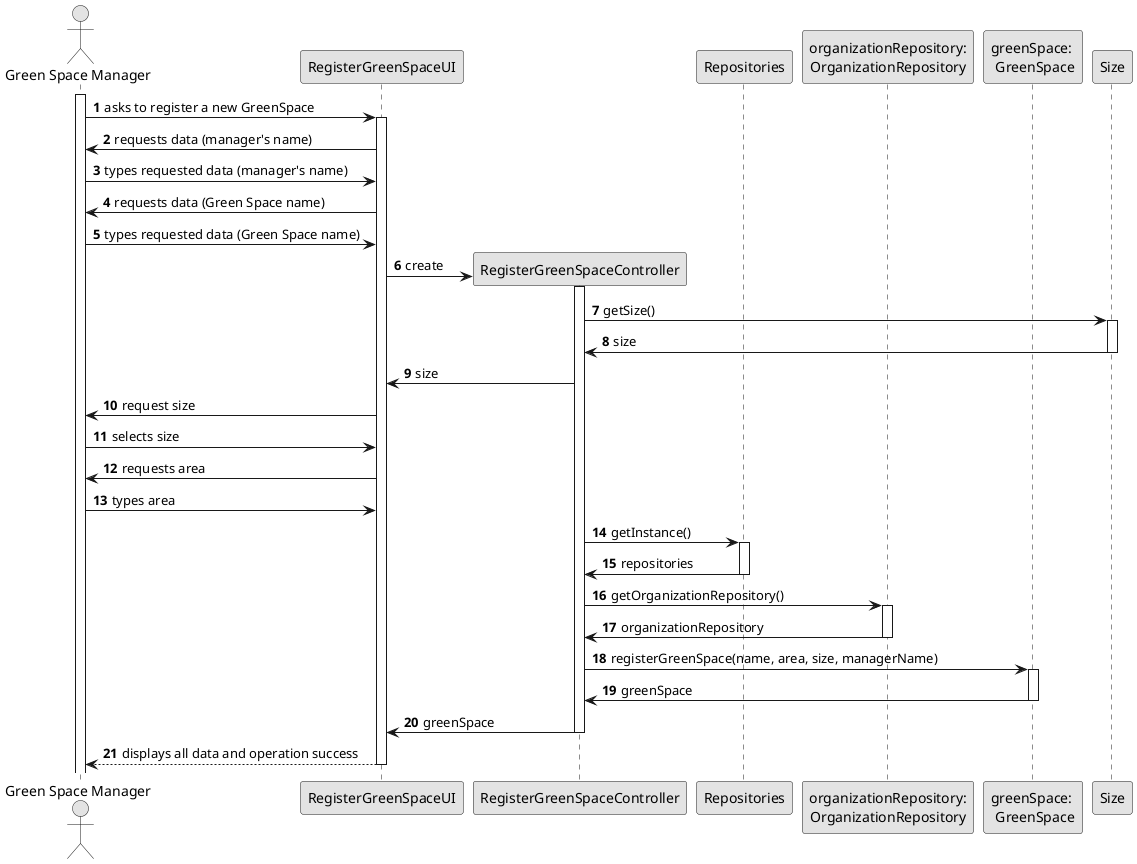 @startuml
skinparam monochrome true
skinparam packageStyle rectangle
skinparam shadowing false

autonumber

'hide footbox
actor "Green Space Manager" as GSM
participant "RegisterGreenSpaceUI" as UI
participant "RegisterGreenSpaceController" as CTRL
participant "Repositories" as Rep
participant "organizationRepository:\nOrganizationRepository" as organizationRepository
participant "greenSpace: \n GreenSpace" as GreenSpace
participant "Size" as Size

activate GSM

     GSM -> UI : asks to register a new GreenSpace

     activate UI

            UI -> GSM : requests data (manager's name)
            GSM -> UI : types requested data (manager's name)
            UI -> GSM : requests data (Green Space name)
            GSM -> UI : types requested data (Green Space name)
            UI -> CTRL** : create
            activate CTRL
            CTRL -> Size : getSize()
            activate Size
            Size -> CTRL : size
            deactivate Size
            CTRL -> UI : size

            UI -> GSM : request size
            GSM -> UI : selects size
            UI -> GSM : requests area
            GSM -> UI : types area


            CTRL -> Rep : getInstance()

     activate Rep

            Rep -> CTRL : repositories

     deactivate Rep

            CTRL -> organizationRepository : getOrganizationRepository()

     activate organizationRepository

            organizationRepository -> CTRL : organizationRepository

     deactivate organizationRepository

            CTRL -> GreenSpace : registerGreenSpace(name, area, size, managerName)

     activate GreenSpace

            GreenSpace -> CTRL : greenSpace

     deactivate GreenSpace

            CTRL -> UI : greenSpace

     deactivate CTRL

     UI --> GSM : displays all data and operation success

     deactivate UI

@enduml